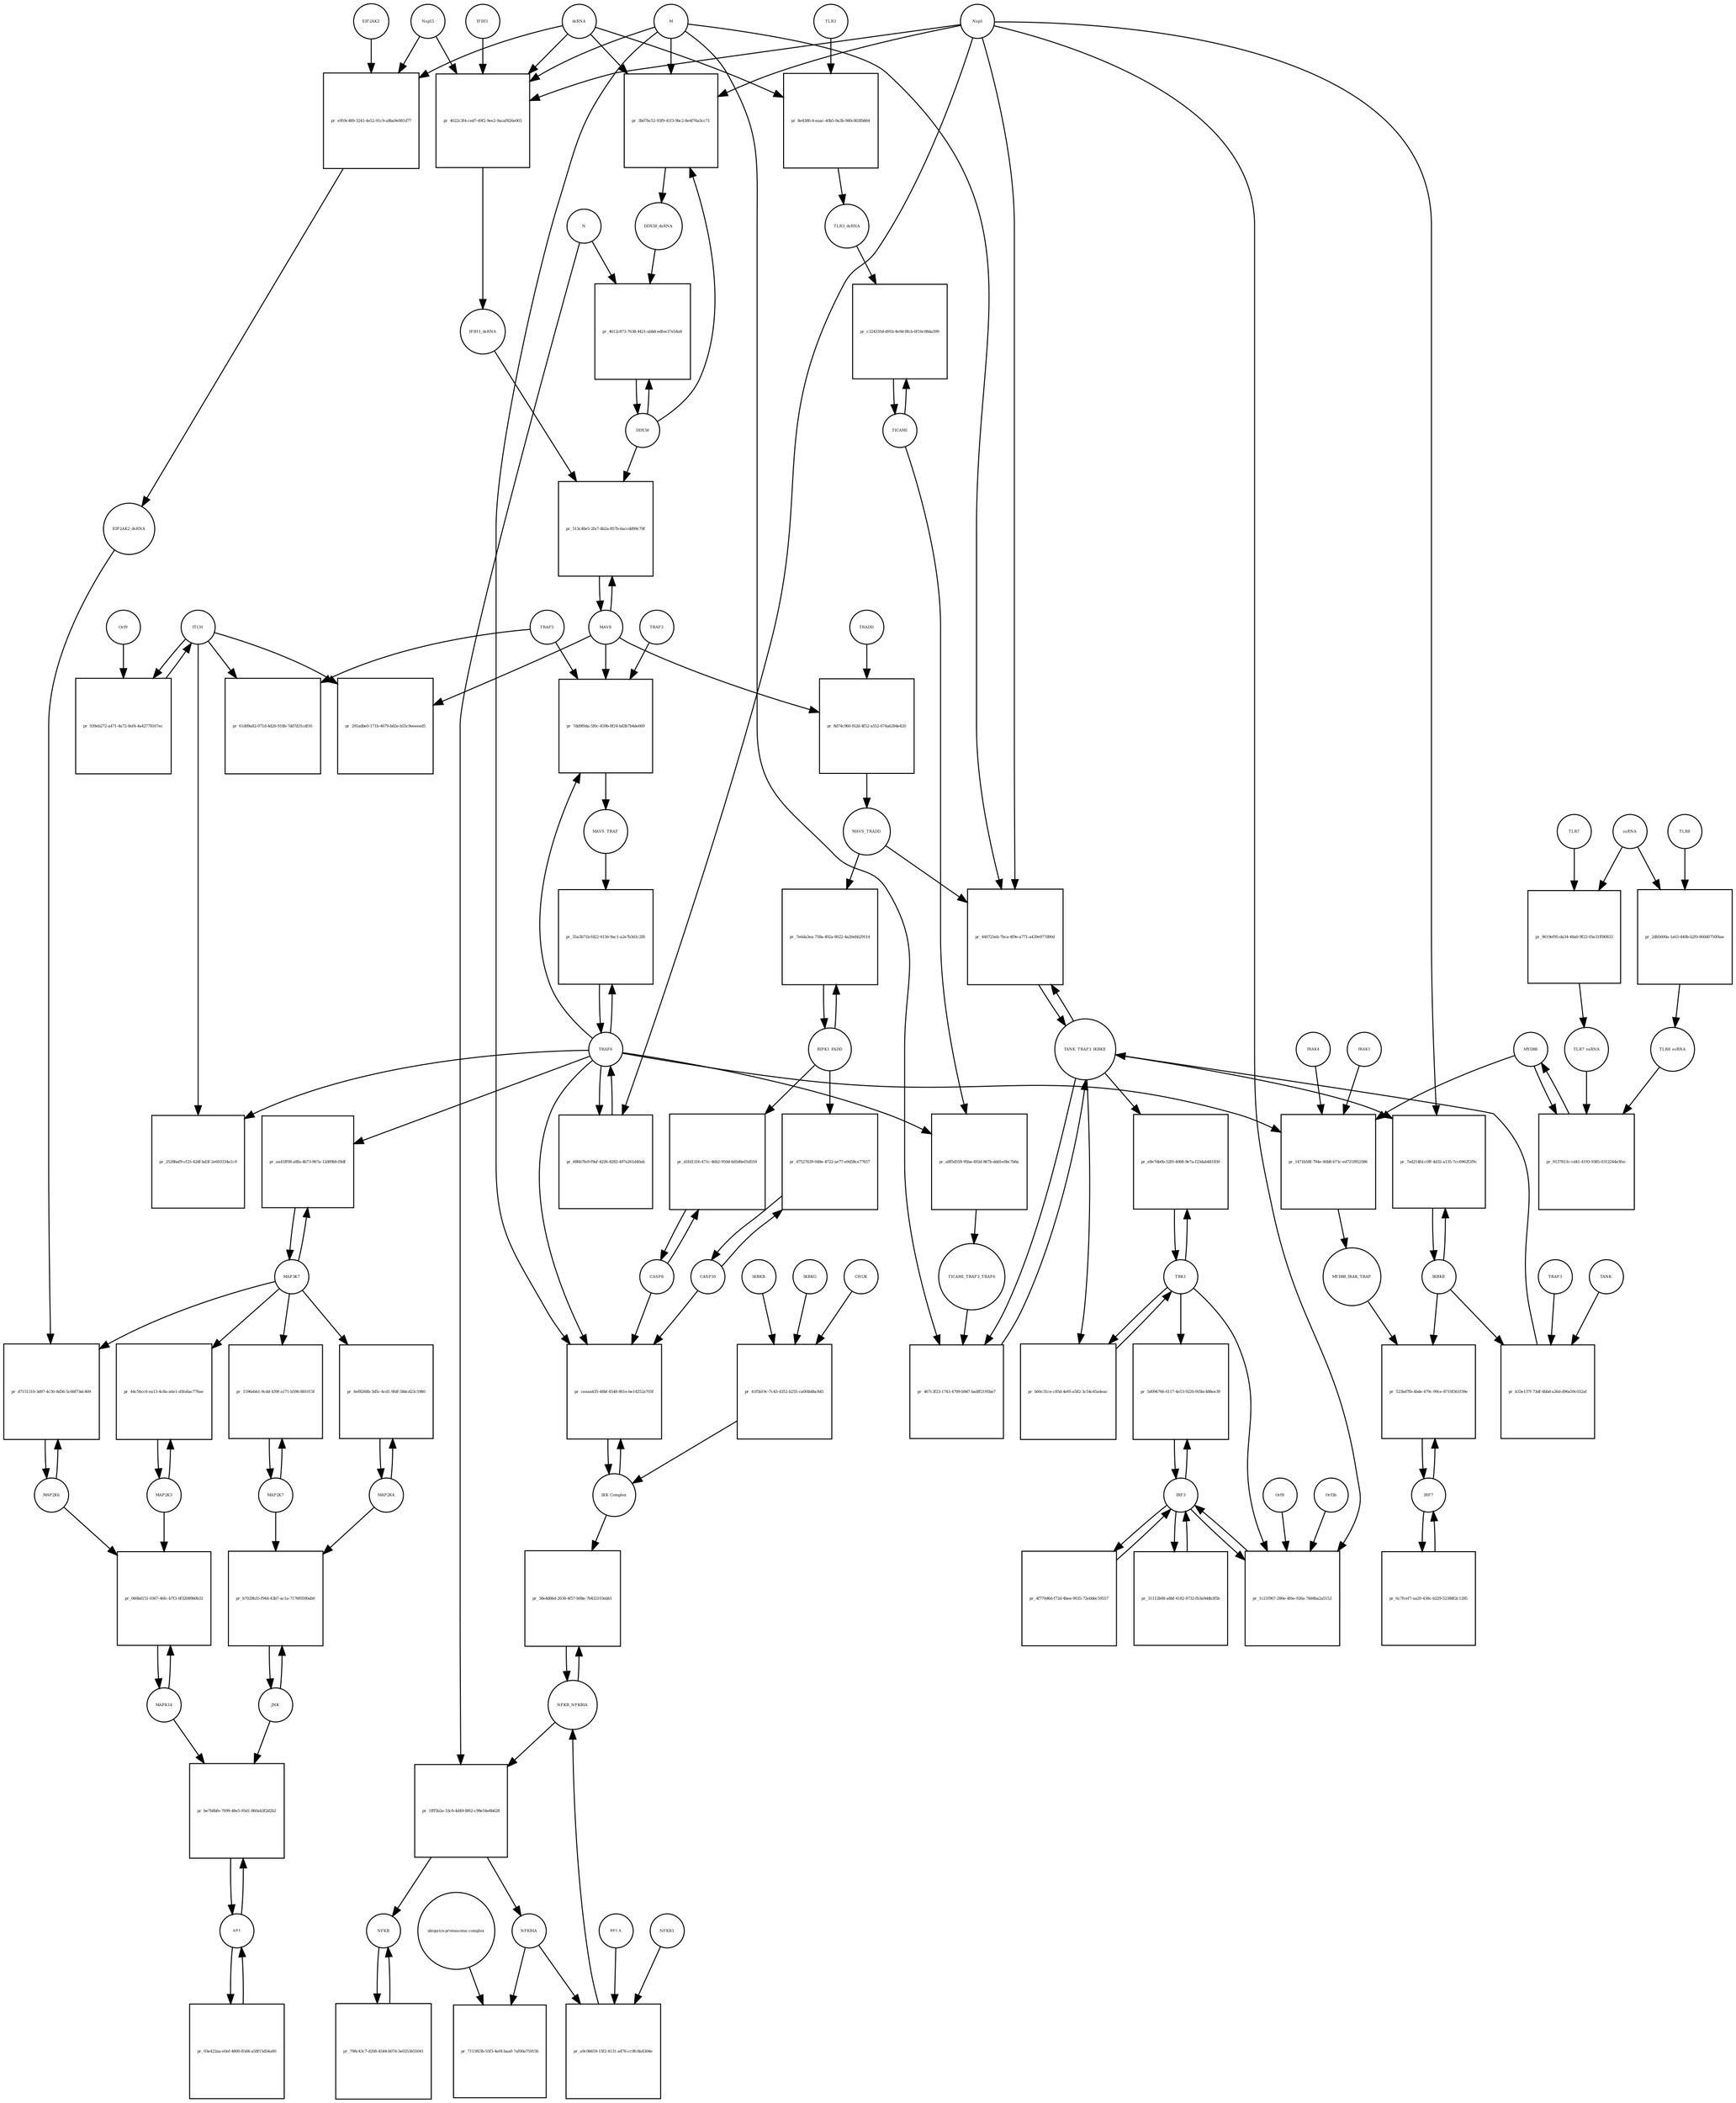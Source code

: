 strict digraph  {
dsRNA [annotation="", bipartite=0, cls="nucleic acid feature", fontsize=4, label=dsRNA, shape=circle];
"pr_3b07bc52-93f9-41f3-9bc2-8e4f76a3cc71" [annotation="", bipartite=1, cls=process, fontsize=4, label="pr_3b07bc52-93f9-41f3-9bc2-8e4f76a3cc71", shape=square];
DDX58_dsRNA [annotation="", bipartite=0, cls=complex, fontsize=4, label=DDX58_dsRNA, shape=circle];
M [annotation=urn_miriam_ncbiprotein_1796318601, bipartite=0, cls=macromolecule, fontsize=4, label=M, shape=circle];
Nsp3 [annotation=urn_miriam_ncbiprotein_1802476807, bipartite=0, cls=macromolecule, fontsize=4, label=Nsp3, shape=circle];
DDX58 [annotation=urn_miriam_hgnc_19102, bipartite=0, cls=macromolecule, fontsize=4, label=DDX58, shape=circle];
"pr_4022c3f4-ced7-49f2-9ee2-9acaf826e003" [annotation="", bipartite=1, cls=process, fontsize=4, label="pr_4022c3f4-ced7-49f2-9ee2-9acaf826e003", shape=square];
IFIH1_dsRNA [annotation="", bipartite=0, cls=complex, fontsize=4, label=IFIH1_dsRNA, shape=circle];
Nsp15 [annotation=urn_miriam_ncbiprotein_1802476818, bipartite=0, cls=macromolecule, fontsize=4, label=Nsp15, shape=circle];
IFIH1 [annotation=urn_miriam_hgnc_18873, bipartite=0, cls=macromolecule, fontsize=4, label=IFIH1, shape=circle];
"pr_4612c873-7638-4421-abbd-edfee37e54a8" [annotation="", bipartite=1, cls=process, fontsize=4, label="pr_4612c873-7638-4421-abbd-edfee37e54a8", shape=square];
N [annotation=urn_miriam_ncbiprotein_1798174255, bipartite=0, cls=macromolecule, fontsize=4, label=N, shape=circle];
MAVS [annotation=urn_miriam_hgnc_29233, bipartite=0, cls="macromolecule multimer", fontsize=4, label=MAVS, shape=circle];
"pr_513c40e5-2fa7-4b2a-857b-6accdd99c79f" [annotation="", bipartite=1, cls=process, fontsize=4, label="pr_513c40e5-2fa7-4b2a-857b-6accdd99c79f", shape=square];
NFKB [annotation="", bipartite=0, cls=complex, fontsize=4, label=NFKB, shape=circle];
"pr_798c43c7-d208-4544-b07d-3e0253655041" [annotation="", bipartite=1, cls=process, fontsize=4, label="pr_798c43c7-d208-4544-b07d-3e0253655041", shape=square];
NFKBIA [annotation=urn_miriam_hgnc_7797, bipartite=0, cls=macromolecule, fontsize=4, label=NFKBIA, shape=circle];
"pr_7115f63b-55f3-4ef4-baa0-7af00a75915b" [annotation="", bipartite=1, cls=process, fontsize=4, label="pr_7115f63b-55f3-4ef4-baa0-7af00a75915b", shape=square];
"ubiquitin-proteasome complex" [annotation="", bipartite=0, cls=complex, fontsize=4, label="ubiquitin-proteasome complex", shape=circle];
IRF3 [annotation=urn_miriam_hgnc_6118, bipartite=0, cls="macromolecule multimer", fontsize=4, label=IRF3, shape=circle];
"pr_5d094766-6117-4e53-9220-f65bc488ee39" [annotation="", bipartite=1, cls=process, fontsize=4, label="pr_5d094766-6117-4e53-9220-f65bc488ee39", shape=square];
TBK1 [annotation="", bipartite=0, cls=macromolecule, fontsize=4, label=TBK1, shape=circle];
"pr_4f770d6d-f72d-4bee-9035-72ebbbc59557" [annotation="", bipartite=1, cls=process, fontsize=4, label="pr_4f770d6d-f72d-4bee-9035-72ebbbc59557", shape=square];
"pr_1c21f967-286e-4f6e-926a-78d4ba2a5153" [annotation="", bipartite=1, cls=process, fontsize=4, label="pr_1c21f967-286e-4f6e-926a-78d4ba2a5153", shape=square];
Orf3b [annotation=urn_miriam_uniprot_P59633, bipartite=0, cls=macromolecule, fontsize=4, label=Orf3b, shape=circle];
Orf8 [annotation=urn_miriam_ncbiprotein_1796318604, bipartite=0, cls=macromolecule, fontsize=4, label=Orf8, shape=circle];
IRF7 [annotation=urn_miriam_hgnc_6122, bipartite=0, cls="macromolecule multimer", fontsize=4, label=IRF7, shape=circle];
"pr_523bd7fb-4bde-479c-99ce-8710f361f39e" [annotation="", bipartite=1, cls=process, fontsize=4, label="pr_523bd7fb-4bde-479c-99ce-8710f361f39e", shape=square];
IKBKE [annotation=urn_miriam_hgnc_14552, bipartite=0, cls=macromolecule, fontsize=4, label=IKBKE, shape=circle];
MYD88_IRAK_TRAF [annotation="", bipartite=0, cls=complex, fontsize=4, label=MYD88_IRAK_TRAF, shape=circle];
"pr_31112b08-a8bf-4182-8732-fb3a9ddb3f5b" [annotation="", bipartite=1, cls=process, fontsize=4, label="pr_31112b08-a8bf-4182-8732-fb3a9ddb3f5b", shape=square];
"pr_6c7fcef7-aa20-438c-b229-52384f2c1285" [annotation="", bipartite=1, cls=process, fontsize=4, label="pr_6c7fcef7-aa20-438c-b229-52384f2c1285", shape=square];
TRAF6 [annotation=urn_miriam_hgnc_12036, bipartite=0, cls=macromolecule, fontsize=4, label=TRAF6, shape=circle];
"pr_55a3b71b-fd22-4156-9ac1-a2e7b3d1c2f8" [annotation="", bipartite=1, cls=process, fontsize=4, label="pr_55a3b71b-fd22-4156-9ac1-a2e7b3d1c2f8", shape=square];
MAVS_TRAF [annotation="", bipartite=0, cls=complex, fontsize=4, label=MAVS_TRAF, shape=circle];
"pr_291adbe0-171b-4679-bd2e-b55c9eeeeed5" [annotation="", bipartite=1, cls=process, fontsize=4, label="pr_291adbe0-171b-4679-bd2e-b55c9eeeeed5", shape=square];
ITCH [annotation="", bipartite=0, cls=macromolecule, fontsize=4, label=ITCH, shape=circle];
TRAF5 [annotation=urn_miriam_hgnc_12035, bipartite=0, cls=macromolecule, fontsize=4, label=TRAF5, shape=circle];
"pr_61d09a82-071d-4d20-918b-7dd7d31cdf16" [annotation="", bipartite=1, cls=process, fontsize=4, label="pr_61d09a82-071d-4d20-918b-7dd7d31cdf16", shape=square];
"pr_2528baf9-cf25-42df-bd3f-2e603334a1c9" [annotation="", bipartite=1, cls=process, fontsize=4, label="pr_2528baf9-cf25-42df-bd3f-2e603334a1c9", shape=square];
TICAM1 [annotation=urn_miriam_hgnc_18348, bipartite=0, cls=macromolecule, fontsize=4, label=TICAM1, shape=circle];
"pr_c324335d-d91b-4e9d-8fcb-6f16c08da599" [annotation="", bipartite=1, cls=process, fontsize=4, label="pr_c324335d-d91b-4e9d-8fcb-6f16c08da599", shape=square];
TLR3_dsRNA [annotation="", bipartite=0, cls=complex, fontsize=4, label=TLR3_dsRNA, shape=circle];
TLR3 [annotation=urn_miriam_hgnc_11849, bipartite=0, cls="macromolecule multimer", fontsize=4, label=TLR3, shape=circle];
"pr_8e438fc4-eaac-40b5-9a3b-980c803fb864" [annotation="", bipartite=1, cls=process, fontsize=4, label="pr_8e438fc4-eaac-40b5-9a3b-980c803fb864", shape=square];
"pr_a8f5d559-95ba-492d-867b-ddd1e0bc7b6a" [annotation="", bipartite=1, cls=process, fontsize=4, label="pr_a8f5d559-95ba-492d-867b-ddd1e0bc7b6a", shape=square];
TICAM1_TRAF3_TRAF6 [annotation="", bipartite=0, cls=complex, fontsize=4, label=TICAM1_TRAF3_TRAF6, shape=circle];
TANK_TRAF3_IKBKE [annotation="", bipartite=0, cls=complex, fontsize=4, label=TANK_TRAF3_IKBKE, shape=circle];
"pr_467c3f23-1743-4789-b9d7-badff2195ba7" [annotation="", bipartite=1, cls=process, fontsize=4, label="pr_467c3f23-1743-4789-b9d7-badff2195ba7", shape=square];
"pr_e8e7db0b-52f0-4068-9e7a-f23dab481830" [annotation="", bipartite=1, cls=process, fontsize=4, label="pr_e8e7db0b-52f0-4068-9e7a-f23dab481830", shape=square];
"pr_7ed214fd-c0ff-4d32-a135-7cc6962f2f9c" [annotation="", bipartite=1, cls=process, fontsize=4, label="pr_7ed214fd-c0ff-4d32-a135-7cc6962f2f9c", shape=square];
MYD88 [annotation="", bipartite=0, cls=macromolecule, fontsize=4, label=MYD88, shape=circle];
"pr_1471b58f-794e-46b8-b73c-ed721f852586" [annotation="", bipartite=1, cls=process, fontsize=4, label="pr_1471b58f-794e-46b8-b73c-ed721f852586", shape=square];
IRAK1 [annotation=urn_miriam_hgnc_6112, bipartite=0, cls=macromolecule, fontsize=4, label=IRAK1, shape=circle];
IRAK4 [annotation=urn_miriam_hgnc_17967, bipartite=0, cls=macromolecule, fontsize=4, label=IRAK4, shape=circle];
TLR7 [annotation=urn_miriam_hgnc_15631, bipartite=0, cls=macromolecule, fontsize=4, label=TLR7, shape=circle];
"pr_9619ef95-da34-48a0-9f22-05e31ff80833" [annotation="", bipartite=1, cls=process, fontsize=4, label="pr_9619ef95-da34-48a0-9f22-05e31ff80833", shape=square];
TLR7_ssRNA [annotation="", bipartite=0, cls=complex, fontsize=4, label=TLR7_ssRNA, shape=circle];
ssRNA [annotation="", bipartite=0, cls="nucleic acid feature", fontsize=4, label=ssRNA, shape=circle];
TLR8 [annotation=urn_miriam_hgnc_15632, bipartite=0, cls=macromolecule, fontsize=4, label=TLR8, shape=circle];
"pr_2db5600a-1a63-440b-b2f0-860d0750f4ae" [annotation="", bipartite=1, cls=process, fontsize=4, label="pr_2db5600a-1a63-440b-b2f0-860d0750f4ae", shape=square];
TLR8_ssRNA [annotation="", bipartite=0, cls=complex, fontsize=4, label=TLR8_ssRNA, shape=circle];
"pr_9137813c-cd41-4193-9385-0312244e3fec" [annotation="", bipartite=1, cls=process, fontsize=4, label="pr_9137813c-cd41-4193-9385-0312244e3fec", shape=square];
MAP3K7 [annotation="", bipartite=0, cls=macromolecule, fontsize=4, label=MAP3K7, shape=circle];
"pr_aa41ff08-a8fa-4b73-967a-12d89bfcf8df" [annotation="", bipartite=1, cls=process, fontsize=4, label="pr_aa41ff08-a8fa-4b73-967a-12d89bfcf8df", shape=square];
TRAF2 [annotation=urn_miriam_hgnc_12032, bipartite=0, cls=macromolecule, fontsize=4, label=TRAF2, shape=circle];
"pr_7dd9f0da-5f0c-459b-8f24-bd3b7b4de669" [annotation="", bipartite=1, cls=process, fontsize=4, label="pr_7dd9f0da-5f0c-459b-8f24-bd3b7b4de669", shape=square];
"pr_939eb272-a471-4a72-8ef4-4a42778167ec" [annotation="", bipartite=1, cls=process, fontsize=4, label="pr_939eb272-a471-4a72-8ef4-4a42778167ec", shape=square];
Orf9 [annotation=urn_miriam_uniprot_P59636, bipartite=0, cls=macromolecule, fontsize=4, label=Orf9, shape=circle];
"pr_8d74c960-f62d-4f52-a552-674a6284e420" [annotation="", bipartite=1, cls=process, fontsize=4, label="pr_8d74c960-f62d-4f52-a552-674a6284e420", shape=square];
MAVS_TRADD [annotation="", bipartite=0, cls=complex, fontsize=4, label=MAVS_TRADD, shape=circle];
TRADD [annotation=urn_miriam_hgnc_12030, bipartite=0, cls=macromolecule, fontsize=4, label=TRADD, shape=circle];
"pr_686b7fe9-f9af-4226-8282-497a261d40ab" [annotation="", bipartite=1, cls=process, fontsize=4, label="pr_686b7fe9-f9af-4226-8282-497a261d40ab", shape=square];
AP1 [annotation="", bipartite=0, cls=complex, fontsize=4, label=AP1, shape=circle];
"pr_be7b8bfe-7699-48e5-95d1-860ab3f2d2b2" [annotation="", bipartite=1, cls=process, fontsize=4, label="pr_be7b8bfe-7699-48e5-95d1-860ab3f2d2b2", shape=square];
MAPK14 [annotation="", bipartite=0, cls=macromolecule, fontsize=4, label=MAPK14, shape=circle];
JNK [annotation="", bipartite=0, cls=complex, fontsize=4, label=JNK, shape=circle];
"pr_b7029b35-f944-43b7-ac1a-7176f0590ab0" [annotation="", bipartite=1, cls=process, fontsize=4, label="pr_b7029b35-f944-43b7-ac1a-7176f0590ab0", shape=square];
MAP2K7 [annotation="", bipartite=0, cls=macromolecule, fontsize=4, label=MAP2K7, shape=circle];
MAP2K4 [annotation="", bipartite=0, cls=macromolecule, fontsize=4, label=MAP2K4, shape=circle];
"pr_6ef8268b-3d5c-4cd1-9fdf-58dcd23c5980" [annotation="", bipartite=1, cls=process, fontsize=4, label="pr_6ef8268b-3d5c-4cd1-9fdf-58dcd23c5980", shape=square];
"pr_1596ebb1-9cdd-439f-a171-b59fc881015f" [annotation="", bipartite=1, cls=process, fontsize=4, label="pr_1596ebb1-9cdd-439f-a171-b59fc881015f", shape=square];
MAP2K3 [annotation="", bipartite=0, cls=macromolecule, fontsize=4, label=MAP2K3, shape=circle];
"pr_44c56cc6-ea13-4c8a-a6e1-d5fa6ac776ae" [annotation="", bipartite=1, cls=process, fontsize=4, label="pr_44c56cc6-ea13-4c8a-a6e1-d5fa6ac776ae", shape=square];
MAP2K6 [annotation="", bipartite=0, cls=macromolecule, fontsize=4, label=MAP2K6, shape=circle];
"pr_d7151310-3d97-4c50-8d36-5c66f73dc469" [annotation="", bipartite=1, cls=process, fontsize=4, label="pr_d7151310-3d97-4c50-8d36-5c66f73dc469", shape=square];
EIF2AK2_dsRNA [annotation="", bipartite=0, cls=complex, fontsize=4, label=EIF2AK2_dsRNA, shape=circle];
"pr_e959c489-3241-4e52-91c9-a8ba9e981d77" [annotation="", bipartite=1, cls=process, fontsize=4, label="pr_e959c489-3241-4e52-91c9-a8ba9e981d77", shape=square];
EIF2AK2 [annotation=urn_miriam_hgnc_9437, bipartite=0, cls=macromolecule, fontsize=4, label=EIF2AK2, shape=circle];
RIPK1_FADD [annotation="", bipartite=0, cls=complex, fontsize=4, label=RIPK1_FADD, shape=circle];
"pr_7e6da3ea-758a-492a-8022-4a26ebb29114" [annotation="", bipartite=1, cls=process, fontsize=4, label="pr_7e6da3ea-758a-492a-8022-4a26ebb29114", shape=square];
CASP8 [annotation="", bipartite=0, cls=macromolecule, fontsize=4, label=CASP8, shape=circle];
"pr_d1fd1316-471c-46b2-950d-6d5d6e05d559" [annotation="", bipartite=1, cls=process, fontsize=4, label="pr_d1fd1316-471c-46b2-950d-6d5d6e05d559", shape=square];
CASP10 [annotation="", bipartite=0, cls=macromolecule, fontsize=4, label=CASP10, shape=circle];
"pr_d7527639-048e-4722-ae77-e9d58ce77657" [annotation="", bipartite=1, cls=process, fontsize=4, label="pr_d7527639-048e-4722-ae77-e9d58ce77657", shape=square];
NFKB_NFKBIA [annotation="", bipartite=0, cls=complex, fontsize=4, label=NFKB_NFKBIA, shape=circle];
"pr_38e4d66d-2638-4f57-b08e-76432103ebb1" [annotation="", bipartite=1, cls=process, fontsize=4, label="pr_38e4d66d-2638-4f57-b08e-76432103ebb1", shape=square];
"IKK Complex" [annotation="", bipartite=0, cls=complex, fontsize=4, label="IKK Complex", shape=circle];
"pr_1fff5b2e-33c8-4d49-8f62-c98e54e8b628" [annotation="", bipartite=1, cls=process, fontsize=4, label="pr_1fff5b2e-33c8-4d49-8f62-c98e54e8b628", shape=square];
"pr_93e422aa-e0ef-4800-83d4-a58f15d54a80" [annotation="", bipartite=1, cls=process, fontsize=4, label="pr_93e422aa-e0ef-4800-83d4-a58f15d54a80", shape=square];
"pr_ceaaa435-48bf-4548-861e-be14252a705f" [annotation="", bipartite=1, cls=process, fontsize=4, label="pr_ceaaa435-48bf-4548-861e-be14252a705f", shape=square];
"pr_a9c0b659-15f2-4131-a476-cc9fc8a4304e" [annotation="", bipartite=1, cls=process, fontsize=4, label="pr_a9c0b659-15f2-4131-a476-cc9fc8a4304e", shape=square];
RELA [annotation="", bipartite=0, cls=macromolecule, fontsize=4, label=RELA, shape=circle];
NFKB1 [annotation="", bipartite=0, cls=macromolecule, fontsize=4, label=NFKB1, shape=circle];
IKBKG [annotation="", bipartite=0, cls=macromolecule, fontsize=4, label=IKBKG, shape=circle];
"pr_41f5b19c-7c43-4352-b255-ca0f4b8bc845" [annotation="", bipartite=1, cls=process, fontsize=4, label="pr_41f5b19c-7c43-4352-b255-ca0f4b8bc845", shape=square];
CHUK [annotation="", bipartite=0, cls=macromolecule, fontsize=4, label=CHUK, shape=circle];
IKBKB [annotation="", bipartite=0, cls=macromolecule, fontsize=4, label=IKBKB, shape=circle];
"pr_440725eb-7bca-4f9e-a771-a439e977d90d" [annotation="", bipartite=1, cls=process, fontsize=4, label="pr_440725eb-7bca-4f9e-a771-a439e977d90d", shape=square];
"pr_b00c31ce-c85d-4ef0-a582-3c54c65a4eac" [annotation="", bipartite=1, cls=process, fontsize=4, label="pr_b00c31ce-c85d-4ef0-a582-3c54c65a4eac", shape=square];
"pr_066bd151-0367-46fc-b7f3-0f32089b0b32" [annotation="", bipartite=1, cls=process, fontsize=4, label="pr_066bd151-0367-46fc-b7f3-0f32089b0b32", shape=square];
TRAF3 [annotation="", bipartite=0, cls=macromolecule, fontsize=4, label=TRAF3, shape=circle];
"pr_b33e137f-73df-4bbd-a26d-d96a59c032af" [annotation="", bipartite=1, cls=process, fontsize=4, label="pr_b33e137f-73df-4bbd-a26d-d96a59c032af", shape=square];
TANK [annotation="", bipartite=0, cls=macromolecule, fontsize=4, label=TANK, shape=circle];
dsRNA -> "pr_3b07bc52-93f9-41f3-9bc2-8e4f76a3cc71"  [annotation="", interaction_type=consumption];
dsRNA -> "pr_4022c3f4-ced7-49f2-9ee2-9acaf826e003"  [annotation="", interaction_type=consumption];
dsRNA -> "pr_8e438fc4-eaac-40b5-9a3b-980c803fb864"  [annotation="", interaction_type=consumption];
dsRNA -> "pr_e959c489-3241-4e52-91c9-a8ba9e981d77"  [annotation="", interaction_type=consumption];
"pr_3b07bc52-93f9-41f3-9bc2-8e4f76a3cc71" -> DDX58_dsRNA  [annotation="", interaction_type=production];
DDX58_dsRNA -> "pr_4612c873-7638-4421-abbd-edfee37e54a8"  [annotation="urn_miriam_pubmed_25581309|urn_miriam_pubmed_28148787|urn_miriam_taxonomy_694009", interaction_type=catalysis];
M -> "pr_3b07bc52-93f9-41f3-9bc2-8e4f76a3cc71"  [annotation="urn_miriam_pubmed_20303872|urn_miriam_pubmed_19380580|urn_miriam_pubmed_31226023|urn_miriam_taxonomy_694009", interaction_type=inhibition];
M -> "pr_4022c3f4-ced7-49f2-9ee2-9acaf826e003"  [annotation="urn_miriam_pubmed_28484023|urn_miriam_pubmed_19380580|urn_miriam_pubmed_31226023|urn_miriam_taxonomy_694009", interaction_type=inhibition];
M -> "pr_467c3f23-1743-4789-b9d7-badff2195ba7"  [annotation="urn_miriam_pubmed_19380580|urn_miriam_pubmed_19366914|urn_miriam_taxonomy_694009", interaction_type=inhibition];
M -> "pr_ceaaa435-48bf-4548-861e-be14252a705f"  [annotation="urn_miriam_pubmed_19366914|urn_miriam_pubmed_20303872|urn_miriam_pubmed_17705188|urn_miriam_pubmed_694009", interaction_type=inhibition];
M -> "pr_440725eb-7bca-4f9e-a771-a439e977d90d"  [annotation="urn_miriam_pubmed_19366914|urn_miriam_pubmed_27164085|urn_miriam_pubmed_19380580|urn_miriam_taxonomy_694009", interaction_type=inhibition];
Nsp3 -> "pr_3b07bc52-93f9-41f3-9bc2-8e4f76a3cc71"  [annotation="urn_miriam_pubmed_20303872|urn_miriam_pubmed_19380580|urn_miriam_pubmed_31226023|urn_miriam_taxonomy_694009", interaction_type=inhibition];
Nsp3 -> "pr_4022c3f4-ced7-49f2-9ee2-9acaf826e003"  [annotation="urn_miriam_pubmed_28484023|urn_miriam_pubmed_19380580|urn_miriam_pubmed_31226023|urn_miriam_taxonomy_694009", interaction_type=inhibition];
Nsp3 -> "pr_1c21f967-286e-4f6e-926a-78d4ba2a5153"  [annotation="urn_miriam_pubmed_17761676|urn_miriam_pubmed_31226023|urn_miriam_taxonomy_694009", interaction_type=inhibition];
Nsp3 -> "pr_7ed214fd-c0ff-4d32-a135-7cc6962f2f9c"  [annotation="urn_miriam_pubmed_20303872|urn_miriam_pubmed_31226023|urn_miriam_taxonomy_694009", interaction_type=inhibition];
Nsp3 -> "pr_686b7fe9-f9af-4226-8282-497a261d40ab"  [annotation="urn_miriam_pubmed_27164085|urn_miriam_taxonomy_694009", interaction_type=catalysis];
Nsp3 -> "pr_440725eb-7bca-4f9e-a771-a439e977d90d"  [annotation="urn_miriam_pubmed_19366914|urn_miriam_pubmed_27164085|urn_miriam_pubmed_19380580|urn_miriam_taxonomy_694009", interaction_type=inhibition];
DDX58 -> "pr_3b07bc52-93f9-41f3-9bc2-8e4f76a3cc71"  [annotation="", interaction_type=consumption];
DDX58 -> "pr_4612c873-7638-4421-abbd-edfee37e54a8"  [annotation="", interaction_type=consumption];
DDX58 -> "pr_513c40e5-2fa7-4b2a-857b-6accdd99c79f"  [annotation=urn_miriam_pubmed_25581309, interaction_type=catalysis];
"pr_4022c3f4-ced7-49f2-9ee2-9acaf826e003" -> IFIH1_dsRNA  [annotation="", interaction_type=production];
IFIH1_dsRNA -> "pr_513c40e5-2fa7-4b2a-857b-6accdd99c79f"  [annotation=urn_miriam_pubmed_25581309, interaction_type=catalysis];
Nsp15 -> "pr_4022c3f4-ced7-49f2-9ee2-9acaf826e003"  [annotation="urn_miriam_pubmed_28484023|urn_miriam_pubmed_19380580|urn_miriam_pubmed_31226023|urn_miriam_taxonomy_694009", interaction_type=inhibition];
Nsp15 -> "pr_e959c489-3241-4e52-91c9-a8ba9e981d77"  [annotation="urn_miriam_pubmed_28484023|urn_miriam_pubmed_19366914|urn_miriam_taxonomy_694009", interaction_type=inhibition];
IFIH1 -> "pr_4022c3f4-ced7-49f2-9ee2-9acaf826e003"  [annotation="", interaction_type=consumption];
"pr_4612c873-7638-4421-abbd-edfee37e54a8" -> DDX58  [annotation="", interaction_type=production];
N -> "pr_4612c873-7638-4421-abbd-edfee37e54a8"  [annotation="urn_miriam_pubmed_25581309|urn_miriam_pubmed_28148787|urn_miriam_taxonomy_694009", interaction_type=inhibition];
N -> "pr_1fff5b2e-33c8-4d49-8f62-c98e54e8b628"  [annotation="urn_miriam_pubmed_16143815|urn_miriam_taxonomy_694009", interaction_type=stimulation];
MAVS -> "pr_513c40e5-2fa7-4b2a-857b-6accdd99c79f"  [annotation="", interaction_type=consumption];
MAVS -> "pr_291adbe0-171b-4679-bd2e-b55c9eeeeed5"  [annotation="", interaction_type=consumption];
MAVS -> "pr_7dd9f0da-5f0c-459b-8f24-bd3b7b4de669"  [annotation="", interaction_type=consumption];
MAVS -> "pr_8d74c960-f62d-4f52-a552-674a6284e420"  [annotation="", interaction_type=consumption];
"pr_513c40e5-2fa7-4b2a-857b-6accdd99c79f" -> MAVS  [annotation="", interaction_type=production];
NFKB -> "pr_798c43c7-d208-4544-b07d-3e0253655041"  [annotation="", interaction_type=consumption];
"pr_798c43c7-d208-4544-b07d-3e0253655041" -> NFKB  [annotation="", interaction_type=production];
NFKBIA -> "pr_7115f63b-55f3-4ef4-baa0-7af00a75915b"  [annotation="", interaction_type=consumption];
NFKBIA -> "pr_a9c0b659-15f2-4131-a476-cc9fc8a4304e"  [annotation="", interaction_type=consumption];
"ubiquitin-proteasome complex" -> "pr_7115f63b-55f3-4ef4-baa0-7af00a75915b"  [annotation=urn_miriam_pubmed_20303872, interaction_type=catalysis];
IRF3 -> "pr_5d094766-6117-4e53-9220-f65bc488ee39"  [annotation="", interaction_type=consumption];
IRF3 -> "pr_4f770d6d-f72d-4bee-9035-72ebbbc59557"  [annotation="", interaction_type=consumption];
IRF3 -> "pr_1c21f967-286e-4f6e-926a-78d4ba2a5153"  [annotation="", interaction_type=consumption];
IRF3 -> "pr_31112b08-a8bf-4182-8732-fb3a9ddb3f5b"  [annotation="", interaction_type=consumption];
"pr_5d094766-6117-4e53-9220-f65bc488ee39" -> IRF3  [annotation="", interaction_type=production];
TBK1 -> "pr_5d094766-6117-4e53-9220-f65bc488ee39"  [annotation=urn_miriam_pubmed_25581309, interaction_type=catalysis];
TBK1 -> "pr_1c21f967-286e-4f6e-926a-78d4ba2a5153"  [annotation="urn_miriam_pubmed_17761676|urn_miriam_pubmed_31226023|urn_miriam_taxonomy_694009", interaction_type=catalysis];
TBK1 -> "pr_e8e7db0b-52f0-4068-9e7a-f23dab481830"  [annotation="", interaction_type=consumption];
TBK1 -> "pr_b00c31ce-c85d-4ef0-a582-3c54c65a4eac"  [annotation="", interaction_type=consumption];
"pr_4f770d6d-f72d-4bee-9035-72ebbbc59557" -> IRF3  [annotation="", interaction_type=production];
"pr_1c21f967-286e-4f6e-926a-78d4ba2a5153" -> IRF3  [annotation="", interaction_type=production];
Orf3b -> "pr_1c21f967-286e-4f6e-926a-78d4ba2a5153"  [annotation="urn_miriam_pubmed_17761676|urn_miriam_pubmed_31226023|urn_miriam_taxonomy_694009", interaction_type=inhibition];
Orf8 -> "pr_1c21f967-286e-4f6e-926a-78d4ba2a5153"  [annotation="urn_miriam_pubmed_17761676|urn_miriam_pubmed_31226023|urn_miriam_taxonomy_694009", interaction_type=inhibition];
IRF7 -> "pr_523bd7fb-4bde-479c-99ce-8710f361f39e"  [annotation="", interaction_type=consumption];
IRF7 -> "pr_6c7fcef7-aa20-438c-b229-52384f2c1285"  [annotation="", interaction_type=consumption];
"pr_523bd7fb-4bde-479c-99ce-8710f361f39e" -> IRF7  [annotation="", interaction_type=production];
IKBKE -> "pr_523bd7fb-4bde-479c-99ce-8710f361f39e"  [annotation=urn_miriam_pubmed_20303872, interaction_type=catalysis];
IKBKE -> "pr_7ed214fd-c0ff-4d32-a135-7cc6962f2f9c"  [annotation="", interaction_type=consumption];
IKBKE -> "pr_b33e137f-73df-4bbd-a26d-d96a59c032af"  [annotation="", interaction_type=consumption];
MYD88_IRAK_TRAF -> "pr_523bd7fb-4bde-479c-99ce-8710f361f39e"  [annotation=urn_miriam_pubmed_20303872, interaction_type=catalysis];
"pr_31112b08-a8bf-4182-8732-fb3a9ddb3f5b" -> IRF3  [annotation="", interaction_type=production];
"pr_6c7fcef7-aa20-438c-b229-52384f2c1285" -> IRF7  [annotation="", interaction_type=production];
TRAF6 -> "pr_55a3b71b-fd22-4156-9ac1-a2e7b3d1c2f8"  [annotation="", interaction_type=consumption];
TRAF6 -> "pr_2528baf9-cf25-42df-bd3f-2e603334a1c9"  [annotation="", interaction_type=consumption];
TRAF6 -> "pr_a8f5d559-95ba-492d-867b-ddd1e0bc7b6a"  [annotation="", interaction_type=consumption];
TRAF6 -> "pr_1471b58f-794e-46b8-b73c-ed721f852586"  [annotation="", interaction_type=consumption];
TRAF6 -> "pr_aa41ff08-a8fa-4b73-967a-12d89bfcf8df"  [annotation=urn_miriam_pubmed_19366914, interaction_type=stimulation];
TRAF6 -> "pr_7dd9f0da-5f0c-459b-8f24-bd3b7b4de669"  [annotation="", interaction_type=consumption];
TRAF6 -> "pr_686b7fe9-f9af-4226-8282-497a261d40ab"  [annotation="", interaction_type=consumption];
TRAF6 -> "pr_ceaaa435-48bf-4548-861e-be14252a705f"  [annotation="urn_miriam_pubmed_19366914|urn_miriam_pubmed_20303872|urn_miriam_pubmed_17705188|urn_miriam_pubmed_694009", interaction_type=stimulation];
"pr_55a3b71b-fd22-4156-9ac1-a2e7b3d1c2f8" -> TRAF6  [annotation="", interaction_type=production];
MAVS_TRAF -> "pr_55a3b71b-fd22-4156-9ac1-a2e7b3d1c2f8"  [annotation=urn_miriam_pubmed_19366914, interaction_type=catalysis];
ITCH -> "pr_291adbe0-171b-4679-bd2e-b55c9eeeeed5"  [annotation=urn_miriam_pubmed_25135833, interaction_type=catalysis];
ITCH -> "pr_61d09a82-071d-4d20-918b-7dd7d31cdf16"  [annotation=urn_miriam_pubmed_25135833, interaction_type=catalysis];
ITCH -> "pr_2528baf9-cf25-42df-bd3f-2e603334a1c9"  [annotation=urn_miriam_pubmed_25135833, interaction_type=catalysis];
ITCH -> "pr_939eb272-a471-4a72-8ef4-4a42778167ec"  [annotation="", interaction_type=consumption];
TRAF5 -> "pr_61d09a82-071d-4d20-918b-7dd7d31cdf16"  [annotation="", interaction_type=consumption];
TRAF5 -> "pr_7dd9f0da-5f0c-459b-8f24-bd3b7b4de669"  [annotation="", interaction_type=consumption];
TICAM1 -> "pr_c324335d-d91b-4e9d-8fcb-6f16c08da599"  [annotation="", interaction_type=consumption];
TICAM1 -> "pr_a8f5d559-95ba-492d-867b-ddd1e0bc7b6a"  [annotation="", interaction_type=consumption];
"pr_c324335d-d91b-4e9d-8fcb-6f16c08da599" -> TICAM1  [annotation="", interaction_type=production];
TLR3_dsRNA -> "pr_c324335d-d91b-4e9d-8fcb-6f16c08da599"  [annotation=urn_miriam_pubmed_20303872, interaction_type=stimulation];
TLR3 -> "pr_8e438fc4-eaac-40b5-9a3b-980c803fb864"  [annotation="", interaction_type=consumption];
"pr_8e438fc4-eaac-40b5-9a3b-980c803fb864" -> TLR3_dsRNA  [annotation="", interaction_type=production];
"pr_a8f5d559-95ba-492d-867b-ddd1e0bc7b6a" -> TICAM1_TRAF3_TRAF6  [annotation="", interaction_type=production];
TICAM1_TRAF3_TRAF6 -> "pr_467c3f23-1743-4789-b9d7-badff2195ba7"  [annotation="urn_miriam_pubmed_19380580|urn_miriam_pubmed_19366914|urn_miriam_taxonomy_694009", interaction_type=stimulation];
TANK_TRAF3_IKBKE -> "pr_467c3f23-1743-4789-b9d7-badff2195ba7"  [annotation="", interaction_type=consumption];
TANK_TRAF3_IKBKE -> "pr_e8e7db0b-52f0-4068-9e7a-f23dab481830"  [annotation=urn_miriam_pubmed_20303872, interaction_type=stimulation];
TANK_TRAF3_IKBKE -> "pr_7ed214fd-c0ff-4d32-a135-7cc6962f2f9c"  [annotation="urn_miriam_pubmed_20303872|urn_miriam_pubmed_31226023|urn_miriam_taxonomy_694009", interaction_type=stimulation];
TANK_TRAF3_IKBKE -> "pr_440725eb-7bca-4f9e-a771-a439e977d90d"  [annotation="", interaction_type=consumption];
TANK_TRAF3_IKBKE -> "pr_b00c31ce-c85d-4ef0-a582-3c54c65a4eac"  [annotation=urn_miriam_pubmed_19366914, interaction_type=stimulation];
"pr_467c3f23-1743-4789-b9d7-badff2195ba7" -> TANK_TRAF3_IKBKE  [annotation="", interaction_type=production];
"pr_e8e7db0b-52f0-4068-9e7a-f23dab481830" -> TBK1  [annotation="", interaction_type=production];
"pr_7ed214fd-c0ff-4d32-a135-7cc6962f2f9c" -> IKBKE  [annotation="", interaction_type=production];
MYD88 -> "pr_1471b58f-794e-46b8-b73c-ed721f852586"  [annotation="", interaction_type=consumption];
MYD88 -> "pr_9137813c-cd41-4193-9385-0312244e3fec"  [annotation="", interaction_type=consumption];
"pr_1471b58f-794e-46b8-b73c-ed721f852586" -> MYD88_IRAK_TRAF  [annotation="", interaction_type=production];
IRAK1 -> "pr_1471b58f-794e-46b8-b73c-ed721f852586"  [annotation="", interaction_type=consumption];
IRAK4 -> "pr_1471b58f-794e-46b8-b73c-ed721f852586"  [annotation="", interaction_type=consumption];
TLR7 -> "pr_9619ef95-da34-48a0-9f22-05e31ff80833"  [annotation="", interaction_type=consumption];
"pr_9619ef95-da34-48a0-9f22-05e31ff80833" -> TLR7_ssRNA  [annotation="", interaction_type=production];
TLR7_ssRNA -> "pr_9137813c-cd41-4193-9385-0312244e3fec"  [annotation=urn_miriam_pubmed_19366914, interaction_type=stimulation];
ssRNA -> "pr_9619ef95-da34-48a0-9f22-05e31ff80833"  [annotation="", interaction_type=consumption];
ssRNA -> "pr_2db5600a-1a63-440b-b2f0-860d0750f4ae"  [annotation="", interaction_type=consumption];
TLR8 -> "pr_2db5600a-1a63-440b-b2f0-860d0750f4ae"  [annotation="", interaction_type=consumption];
"pr_2db5600a-1a63-440b-b2f0-860d0750f4ae" -> TLR8_ssRNA  [annotation="", interaction_type=production];
TLR8_ssRNA -> "pr_9137813c-cd41-4193-9385-0312244e3fec"  [annotation=urn_miriam_pubmed_19366914, interaction_type=stimulation];
"pr_9137813c-cd41-4193-9385-0312244e3fec" -> MYD88  [annotation="", interaction_type=production];
MAP3K7 -> "pr_aa41ff08-a8fa-4b73-967a-12d89bfcf8df"  [annotation="", interaction_type=consumption];
MAP3K7 -> "pr_6ef8268b-3d5c-4cd1-9fdf-58dcd23c5980"  [annotation=urn_miriam_pubmed_19366914, interaction_type=catalysis];
MAP3K7 -> "pr_1596ebb1-9cdd-439f-a171-b59fc881015f"  [annotation=urn_miriam_pubmed_19366914, interaction_type=catalysis];
MAP3K7 -> "pr_44c56cc6-ea13-4c8a-a6e1-d5fa6ac776ae"  [annotation=urn_miriam_pubmed_19366914, interaction_type=catalysis];
MAP3K7 -> "pr_d7151310-3d97-4c50-8d36-5c66f73dc469"  [annotation=urn_miriam_pubmed_19366914, interaction_type=catalysis];
"pr_aa41ff08-a8fa-4b73-967a-12d89bfcf8df" -> MAP3K7  [annotation="", interaction_type=production];
TRAF2 -> "pr_7dd9f0da-5f0c-459b-8f24-bd3b7b4de669"  [annotation="", interaction_type=consumption];
"pr_7dd9f0da-5f0c-459b-8f24-bd3b7b4de669" -> MAVS_TRAF  [annotation="", interaction_type=production];
"pr_939eb272-a471-4a72-8ef4-4a42778167ec" -> ITCH  [annotation="", interaction_type=production];
Orf9 -> "pr_939eb272-a471-4a72-8ef4-4a42778167ec"  [annotation="urn_miriam_pubmed_25135833|urn_miriam_taxonomy_694009", interaction_type=stimulation];
"pr_8d74c960-f62d-4f52-a552-674a6284e420" -> MAVS_TRADD  [annotation="", interaction_type=production];
MAVS_TRADD -> "pr_7e6da3ea-758a-492a-8022-4a26ebb29114"  [annotation=urn_miriam_pubmed_19366914, interaction_type=stimulation];
MAVS_TRADD -> "pr_440725eb-7bca-4f9e-a771-a439e977d90d"  [annotation="urn_miriam_pubmed_19366914|urn_miriam_pubmed_27164085|urn_miriam_pubmed_19380580|urn_miriam_taxonomy_694009", interaction_type=stimulation];
TRADD -> "pr_8d74c960-f62d-4f52-a552-674a6284e420"  [annotation="", interaction_type=consumption];
"pr_686b7fe9-f9af-4226-8282-497a261d40ab" -> TRAF6  [annotation="", interaction_type=production];
AP1 -> "pr_be7b8bfe-7699-48e5-95d1-860ab3f2d2b2"  [annotation="", interaction_type=consumption];
AP1 -> "pr_93e422aa-e0ef-4800-83d4-a58f15d54a80"  [annotation="", interaction_type=consumption];
"pr_be7b8bfe-7699-48e5-95d1-860ab3f2d2b2" -> AP1  [annotation="", interaction_type=production];
MAPK14 -> "pr_be7b8bfe-7699-48e5-95d1-860ab3f2d2b2"  [annotation=urn_miriam_pubmed_19366914, interaction_type=stimulation];
MAPK14 -> "pr_066bd151-0367-46fc-b7f3-0f32089b0b32"  [annotation="", interaction_type=consumption];
JNK -> "pr_be7b8bfe-7699-48e5-95d1-860ab3f2d2b2"  [annotation=urn_miriam_pubmed_19366914, interaction_type=stimulation];
JNK -> "pr_b7029b35-f944-43b7-ac1a-7176f0590ab0"  [annotation="", interaction_type=consumption];
"pr_b7029b35-f944-43b7-ac1a-7176f0590ab0" -> JNK  [annotation="", interaction_type=production];
MAP2K7 -> "pr_b7029b35-f944-43b7-ac1a-7176f0590ab0"  [annotation=urn_miriam_pubmed_19366914, interaction_type=catalysis];
MAP2K7 -> "pr_1596ebb1-9cdd-439f-a171-b59fc881015f"  [annotation="", interaction_type=consumption];
MAP2K4 -> "pr_b7029b35-f944-43b7-ac1a-7176f0590ab0"  [annotation=urn_miriam_pubmed_19366914, interaction_type=catalysis];
MAP2K4 -> "pr_6ef8268b-3d5c-4cd1-9fdf-58dcd23c5980"  [annotation="", interaction_type=consumption];
"pr_6ef8268b-3d5c-4cd1-9fdf-58dcd23c5980" -> MAP2K4  [annotation="", interaction_type=production];
"pr_1596ebb1-9cdd-439f-a171-b59fc881015f" -> MAP2K7  [annotation="", interaction_type=production];
MAP2K3 -> "pr_44c56cc6-ea13-4c8a-a6e1-d5fa6ac776ae"  [annotation="", interaction_type=consumption];
MAP2K3 -> "pr_066bd151-0367-46fc-b7f3-0f32089b0b32"  [annotation=urn_miriam_pubmed_19366914, interaction_type=catalysis];
"pr_44c56cc6-ea13-4c8a-a6e1-d5fa6ac776ae" -> MAP2K3  [annotation="", interaction_type=production];
MAP2K6 -> "pr_d7151310-3d97-4c50-8d36-5c66f73dc469"  [annotation="", interaction_type=consumption];
MAP2K6 -> "pr_066bd151-0367-46fc-b7f3-0f32089b0b32"  [annotation=urn_miriam_pubmed_19366914, interaction_type=catalysis];
"pr_d7151310-3d97-4c50-8d36-5c66f73dc469" -> MAP2K6  [annotation="", interaction_type=production];
EIF2AK2_dsRNA -> "pr_d7151310-3d97-4c50-8d36-5c66f73dc469"  [annotation=urn_miriam_pubmed_19366914, interaction_type=stimulation];
"pr_e959c489-3241-4e52-91c9-a8ba9e981d77" -> EIF2AK2_dsRNA  [annotation="", interaction_type=production];
EIF2AK2 -> "pr_e959c489-3241-4e52-91c9-a8ba9e981d77"  [annotation="", interaction_type=consumption];
RIPK1_FADD -> "pr_7e6da3ea-758a-492a-8022-4a26ebb29114"  [annotation="", interaction_type=consumption];
RIPK1_FADD -> "pr_d1fd1316-471c-46b2-950d-6d5d6e05d559"  [annotation=urn_miriam_pubmed_19366914, interaction_type=stimulation];
RIPK1_FADD -> "pr_d7527639-048e-4722-ae77-e9d58ce77657"  [annotation=urn_miriam_pubmed_20303872, interaction_type=stimulation];
"pr_7e6da3ea-758a-492a-8022-4a26ebb29114" -> RIPK1_FADD  [annotation="", interaction_type=production];
CASP8 -> "pr_d1fd1316-471c-46b2-950d-6d5d6e05d559"  [annotation="", interaction_type=consumption];
CASP8 -> "pr_ceaaa435-48bf-4548-861e-be14252a705f"  [annotation="urn_miriam_pubmed_19366914|urn_miriam_pubmed_20303872|urn_miriam_pubmed_17705188|urn_miriam_pubmed_694009", interaction_type=stimulation];
"pr_d1fd1316-471c-46b2-950d-6d5d6e05d559" -> CASP8  [annotation="", interaction_type=production];
CASP10 -> "pr_d7527639-048e-4722-ae77-e9d58ce77657"  [annotation="", interaction_type=consumption];
CASP10 -> "pr_ceaaa435-48bf-4548-861e-be14252a705f"  [annotation="urn_miriam_pubmed_19366914|urn_miriam_pubmed_20303872|urn_miriam_pubmed_17705188|urn_miriam_pubmed_694009", interaction_type=stimulation];
"pr_d7527639-048e-4722-ae77-e9d58ce77657" -> CASP10  [annotation="", interaction_type=production];
NFKB_NFKBIA -> "pr_38e4d66d-2638-4f57-b08e-76432103ebb1"  [annotation="", interaction_type=consumption];
NFKB_NFKBIA -> "pr_1fff5b2e-33c8-4d49-8f62-c98e54e8b628"  [annotation="", interaction_type=consumption];
"pr_38e4d66d-2638-4f57-b08e-76432103ebb1" -> NFKB_NFKBIA  [annotation="", interaction_type=production];
"IKK Complex" -> "pr_38e4d66d-2638-4f57-b08e-76432103ebb1"  [annotation=urn_miriam_pubmed_19366914, interaction_type=catalysis];
"IKK Complex" -> "pr_ceaaa435-48bf-4548-861e-be14252a705f"  [annotation="", interaction_type=consumption];
"pr_1fff5b2e-33c8-4d49-8f62-c98e54e8b628" -> NFKB  [annotation="", interaction_type=production];
"pr_1fff5b2e-33c8-4d49-8f62-c98e54e8b628" -> NFKBIA  [annotation="", interaction_type=production];
"pr_93e422aa-e0ef-4800-83d4-a58f15d54a80" -> AP1  [annotation="", interaction_type=production];
"pr_ceaaa435-48bf-4548-861e-be14252a705f" -> "IKK Complex"  [annotation="", interaction_type=production];
"pr_a9c0b659-15f2-4131-a476-cc9fc8a4304e" -> NFKB_NFKBIA  [annotation="", interaction_type=production];
RELA -> "pr_a9c0b659-15f2-4131-a476-cc9fc8a4304e"  [annotation="", interaction_type=consumption];
NFKB1 -> "pr_a9c0b659-15f2-4131-a476-cc9fc8a4304e"  [annotation="", interaction_type=consumption];
IKBKG -> "pr_41f5b19c-7c43-4352-b255-ca0f4b8bc845"  [annotation="", interaction_type=consumption];
"pr_41f5b19c-7c43-4352-b255-ca0f4b8bc845" -> "IKK Complex"  [annotation="", interaction_type=production];
CHUK -> "pr_41f5b19c-7c43-4352-b255-ca0f4b8bc845"  [annotation="", interaction_type=consumption];
IKBKB -> "pr_41f5b19c-7c43-4352-b255-ca0f4b8bc845"  [annotation="", interaction_type=consumption];
"pr_440725eb-7bca-4f9e-a771-a439e977d90d" -> TANK_TRAF3_IKBKE  [annotation="", interaction_type=production];
"pr_b00c31ce-c85d-4ef0-a582-3c54c65a4eac" -> TBK1  [annotation="", interaction_type=production];
"pr_066bd151-0367-46fc-b7f3-0f32089b0b32" -> MAPK14  [annotation="", interaction_type=production];
TRAF3 -> "pr_b33e137f-73df-4bbd-a26d-d96a59c032af"  [annotation="", interaction_type=consumption];
"pr_b33e137f-73df-4bbd-a26d-d96a59c032af" -> TANK_TRAF3_IKBKE  [annotation="", interaction_type=production];
TANK -> "pr_b33e137f-73df-4bbd-a26d-d96a59c032af"  [annotation="", interaction_type=consumption];
}
